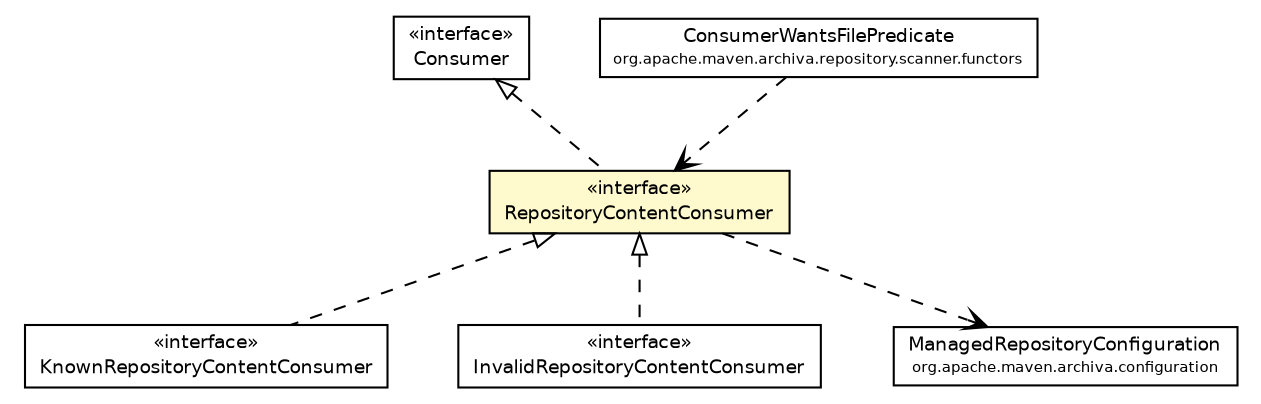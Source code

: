 #!/usr/local/bin/dot
#
# Class diagram 
# Generated by UmlGraph version 4.6 (http://www.spinellis.gr/sw/umlgraph)
#

digraph G {
	edge [fontname="Helvetica",fontsize=10,labelfontname="Helvetica",labelfontsize=10];
	node [fontname="Helvetica",fontsize=10,shape=plaintext];
	// org.apache.maven.archiva.consumers.RepositoryContentConsumer
	c42793 [label=<<table border="0" cellborder="1" cellspacing="0" cellpadding="2" port="p" bgcolor="lemonChiffon" href="./RepositoryContentConsumer.html">
		<tr><td><table border="0" cellspacing="0" cellpadding="1">
			<tr><td> &laquo;interface&raquo; </td></tr>
			<tr><td> RepositoryContentConsumer </td></tr>
		</table></td></tr>
		</table>>, fontname="Helvetica", fontcolor="black", fontsize=9.0];
	// org.apache.maven.archiva.consumers.KnownRepositoryContentConsumer
	c42794 [label=<<table border="0" cellborder="1" cellspacing="0" cellpadding="2" port="p" href="./KnownRepositoryContentConsumer.html">
		<tr><td><table border="0" cellspacing="0" cellpadding="1">
			<tr><td> &laquo;interface&raquo; </td></tr>
			<tr><td> KnownRepositoryContentConsumer </td></tr>
		</table></td></tr>
		</table>>, fontname="Helvetica", fontcolor="black", fontsize=9.0];
	// org.apache.maven.archiva.consumers.InvalidRepositoryContentConsumer
	c42795 [label=<<table border="0" cellborder="1" cellspacing="0" cellpadding="2" port="p" href="./InvalidRepositoryContentConsumer.html">
		<tr><td><table border="0" cellspacing="0" cellpadding="1">
			<tr><td> &laquo;interface&raquo; </td></tr>
			<tr><td> InvalidRepositoryContentConsumer </td></tr>
		</table></td></tr>
		</table>>, fontname="Helvetica", fontcolor="black", fontsize=9.0];
	// org.apache.maven.archiva.consumers.Consumer
	c42798 [label=<<table border="0" cellborder="1" cellspacing="0" cellpadding="2" port="p" href="./Consumer.html">
		<tr><td><table border="0" cellspacing="0" cellpadding="1">
			<tr><td> &laquo;interface&raquo; </td></tr>
			<tr><td> Consumer </td></tr>
		</table></td></tr>
		</table>>, fontname="Helvetica", fontcolor="black", fontsize=9.0];
	// org.apache.maven.archiva.repository.scanner.functors.ConsumerWantsFilePredicate
	c42883 [label=<<table border="0" cellborder="1" cellspacing="0" cellpadding="2" port="p" href="../repository/scanner/functors/ConsumerWantsFilePredicate.html">
		<tr><td><table border="0" cellspacing="0" cellpadding="1">
			<tr><td> ConsumerWantsFilePredicate </td></tr>
			<tr><td><font point-size="7.0"> org.apache.maven.archiva.repository.scanner.functors </font></td></tr>
		</table></td></tr>
		</table>>, fontname="Helvetica", fontcolor="black", fontsize=9.0];
	//org.apache.maven.archiva.consumers.RepositoryContentConsumer implements org.apache.maven.archiva.consumers.Consumer
	c42798:p -> c42793:p [dir=back,arrowtail=empty,style=dashed];
	//org.apache.maven.archiva.consumers.KnownRepositoryContentConsumer implements org.apache.maven.archiva.consumers.RepositoryContentConsumer
	c42793:p -> c42794:p [dir=back,arrowtail=empty,style=dashed];
	//org.apache.maven.archiva.consumers.InvalidRepositoryContentConsumer implements org.apache.maven.archiva.consumers.RepositoryContentConsumer
	c42793:p -> c42795:p [dir=back,arrowtail=empty,style=dashed];
	// org.apache.maven.archiva.consumers.RepositoryContentConsumer DEPEND org.apache.maven.archiva.configuration.ManagedRepositoryConfiguration
	c42793:p -> c43124:p [taillabel="", label="", headlabel="", fontname="Helvetica", fontcolor="black", fontsize=10.0, color="black", arrowhead=open, style=dashed];
	// org.apache.maven.archiva.repository.scanner.functors.ConsumerWantsFilePredicate DEPEND org.apache.maven.archiva.consumers.RepositoryContentConsumer
	c42883:p -> c42793:p [taillabel="", label="", headlabel="", fontname="Helvetica", fontcolor="black", fontsize=10.0, color="black", arrowhead=open, style=dashed];
	// org.apache.maven.archiva.configuration.ManagedRepositoryConfiguration
	c43124 [label=<<table border="0" cellborder="1" cellspacing="0" cellpadding="2" port="p" href="http://java.sun.com/j2se/1.4.2/docs/api/org/apache/maven/archiva/configuration/ManagedRepositoryConfiguration.html">
		<tr><td><table border="0" cellspacing="0" cellpadding="1">
			<tr><td> ManagedRepositoryConfiguration </td></tr>
			<tr><td><font point-size="7.0"> org.apache.maven.archiva.configuration </font></td></tr>
		</table></td></tr>
		</table>>, fontname="Helvetica", fontcolor="black", fontsize=9.0];
}


